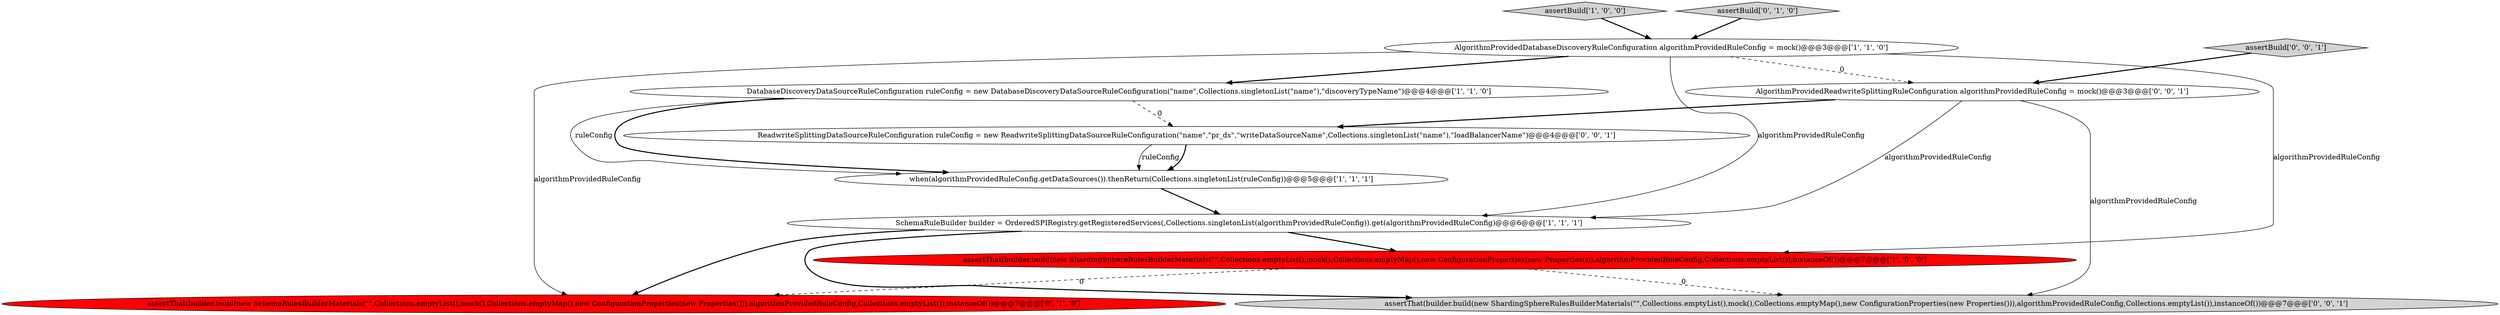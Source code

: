 digraph {
2 [style = filled, label = "assertBuild['1', '0', '0']", fillcolor = lightgray, shape = diamond image = "AAA0AAABBB1BBB"];
5 [style = filled, label = "AlgorithmProvidedDatabaseDiscoveryRuleConfiguration algorithmProvidedRuleConfig = mock()@@@3@@@['1', '1', '0']", fillcolor = white, shape = ellipse image = "AAA0AAABBB1BBB"];
1 [style = filled, label = "SchemaRuleBuilder builder = OrderedSPIRegistry.getRegisteredServices(,Collections.singletonList(algorithmProvidedRuleConfig)).get(algorithmProvidedRuleConfig)@@@6@@@['1', '1', '1']", fillcolor = white, shape = ellipse image = "AAA0AAABBB1BBB"];
10 [style = filled, label = "ReadwriteSplittingDataSourceRuleConfiguration ruleConfig = new ReadwriteSplittingDataSourceRuleConfiguration(\"name\",\"pr_ds\",\"writeDataSourceName\",Collections.singletonList(\"name\"),\"loadBalancerName\")@@@4@@@['0', '0', '1']", fillcolor = white, shape = ellipse image = "AAA0AAABBB3BBB"];
8 [style = filled, label = "assertBuild['0', '0', '1']", fillcolor = lightgray, shape = diamond image = "AAA0AAABBB3BBB"];
0 [style = filled, label = "when(algorithmProvidedRuleConfig.getDataSources()).thenReturn(Collections.singletonList(ruleConfig))@@@5@@@['1', '1', '1']", fillcolor = white, shape = ellipse image = "AAA0AAABBB1BBB"];
11 [style = filled, label = "assertThat(builder.build(new ShardingSphereRulesBuilderMaterials(\"\",Collections.emptyList(),mock(),Collections.emptyMap(),new ConfigurationProperties(new Properties())),algorithmProvidedRuleConfig,Collections.emptyList()),instanceOf())@@@7@@@['0', '0', '1']", fillcolor = lightgray, shape = ellipse image = "AAA0AAABBB3BBB"];
4 [style = filled, label = "assertThat(builder.build(new ShardingSphereRulesBuilderMaterials(\"\",Collections.emptyList(),mock(),Collections.emptyMap(),new ConfigurationProperties(new Properties())),algorithmProvidedRuleConfig,Collections.emptyList()),instanceOf())@@@7@@@['1', '0', '0']", fillcolor = red, shape = ellipse image = "AAA1AAABBB1BBB"];
9 [style = filled, label = "AlgorithmProvidedReadwriteSplittingRuleConfiguration algorithmProvidedRuleConfig = mock()@@@3@@@['0', '0', '1']", fillcolor = white, shape = ellipse image = "AAA0AAABBB3BBB"];
7 [style = filled, label = "assertThat(builder.build(new SchemaRulesBuilderMaterials(\"\",Collections.emptyList(),mock(),Collections.emptyMap(),new ConfigurationProperties(new Properties())),algorithmProvidedRuleConfig,Collections.emptyList()),instanceOf())@@@7@@@['0', '1', '0']", fillcolor = red, shape = ellipse image = "AAA1AAABBB2BBB"];
6 [style = filled, label = "assertBuild['0', '1', '0']", fillcolor = lightgray, shape = diamond image = "AAA0AAABBB2BBB"];
3 [style = filled, label = "DatabaseDiscoveryDataSourceRuleConfiguration ruleConfig = new DatabaseDiscoveryDataSourceRuleConfiguration(\"name\",Collections.singletonList(\"name\"),\"discoveryTypeName\")@@@4@@@['1', '1', '0']", fillcolor = white, shape = ellipse image = "AAA0AAABBB1BBB"];
5->3 [style = bold, label=""];
1->4 [style = bold, label=""];
2->5 [style = bold, label=""];
9->11 [style = solid, label="algorithmProvidedRuleConfig"];
10->0 [style = solid, label="ruleConfig"];
5->9 [style = dashed, label="0"];
9->10 [style = bold, label=""];
5->4 [style = solid, label="algorithmProvidedRuleConfig"];
1->7 [style = bold, label=""];
3->0 [style = bold, label=""];
1->11 [style = bold, label=""];
6->5 [style = bold, label=""];
4->7 [style = dashed, label="0"];
0->1 [style = bold, label=""];
10->0 [style = bold, label=""];
8->9 [style = bold, label=""];
9->1 [style = solid, label="algorithmProvidedRuleConfig"];
5->1 [style = solid, label="algorithmProvidedRuleConfig"];
3->10 [style = dashed, label="0"];
5->7 [style = solid, label="algorithmProvidedRuleConfig"];
4->11 [style = dashed, label="0"];
3->0 [style = solid, label="ruleConfig"];
}
